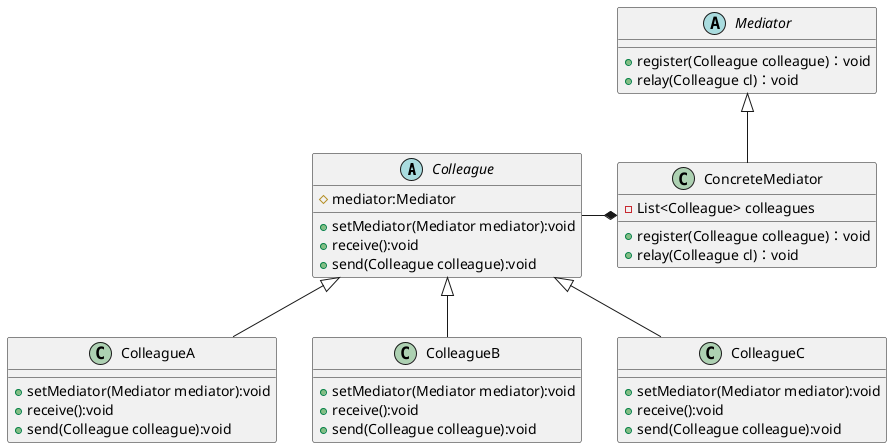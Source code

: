 @startuml
abstract class Colleague{
    #mediator:Mediator
    +setMediator(Mediator mediator):void
    +receive():void
    +send(Colleague colleague):void
}

class ColleagueA{
    +setMediator(Mediator mediator):void
    +receive():void
    +send(Colleague colleague):void
}

class ColleagueB{
    +setMediator(Mediator mediator):void
    +receive():void
    +send(Colleague colleague):void
}
class ColleagueC{
    +setMediator(Mediator mediator):void
    +receive():void
    +send(Colleague colleague):void
}
ColleagueA-up-|>Colleague
ColleagueB-up-|>Colleague
ColleagueC-up-|>Colleague

abstract class Mediator{
    +register(Colleague colleague)：void
    +relay(Colleague cl)：void
}
class ConcreteMediator{
    -List<Colleague> colleagues
    +register(Colleague colleague)：void
    +relay(Colleague cl)：void
}
Mediator<|--ConcreteMediator
Colleague-right--*ConcreteMediator
@enduml